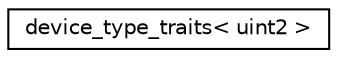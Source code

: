 digraph G
{
  edge [fontname="Helvetica",fontsize="10",labelfontname="Helvetica",labelfontsize="10"];
  node [fontname="Helvetica",fontsize="10",shape=record];
  rankdir=LR;
  Node1 [label="device_type_traits\< uint2 \>",height=0.2,width=0.4,color="black", fillcolor="white", style="filled",URL="$d5/d3f/structdevice__type__traits_3_01uint2_01_4.html"];
}

